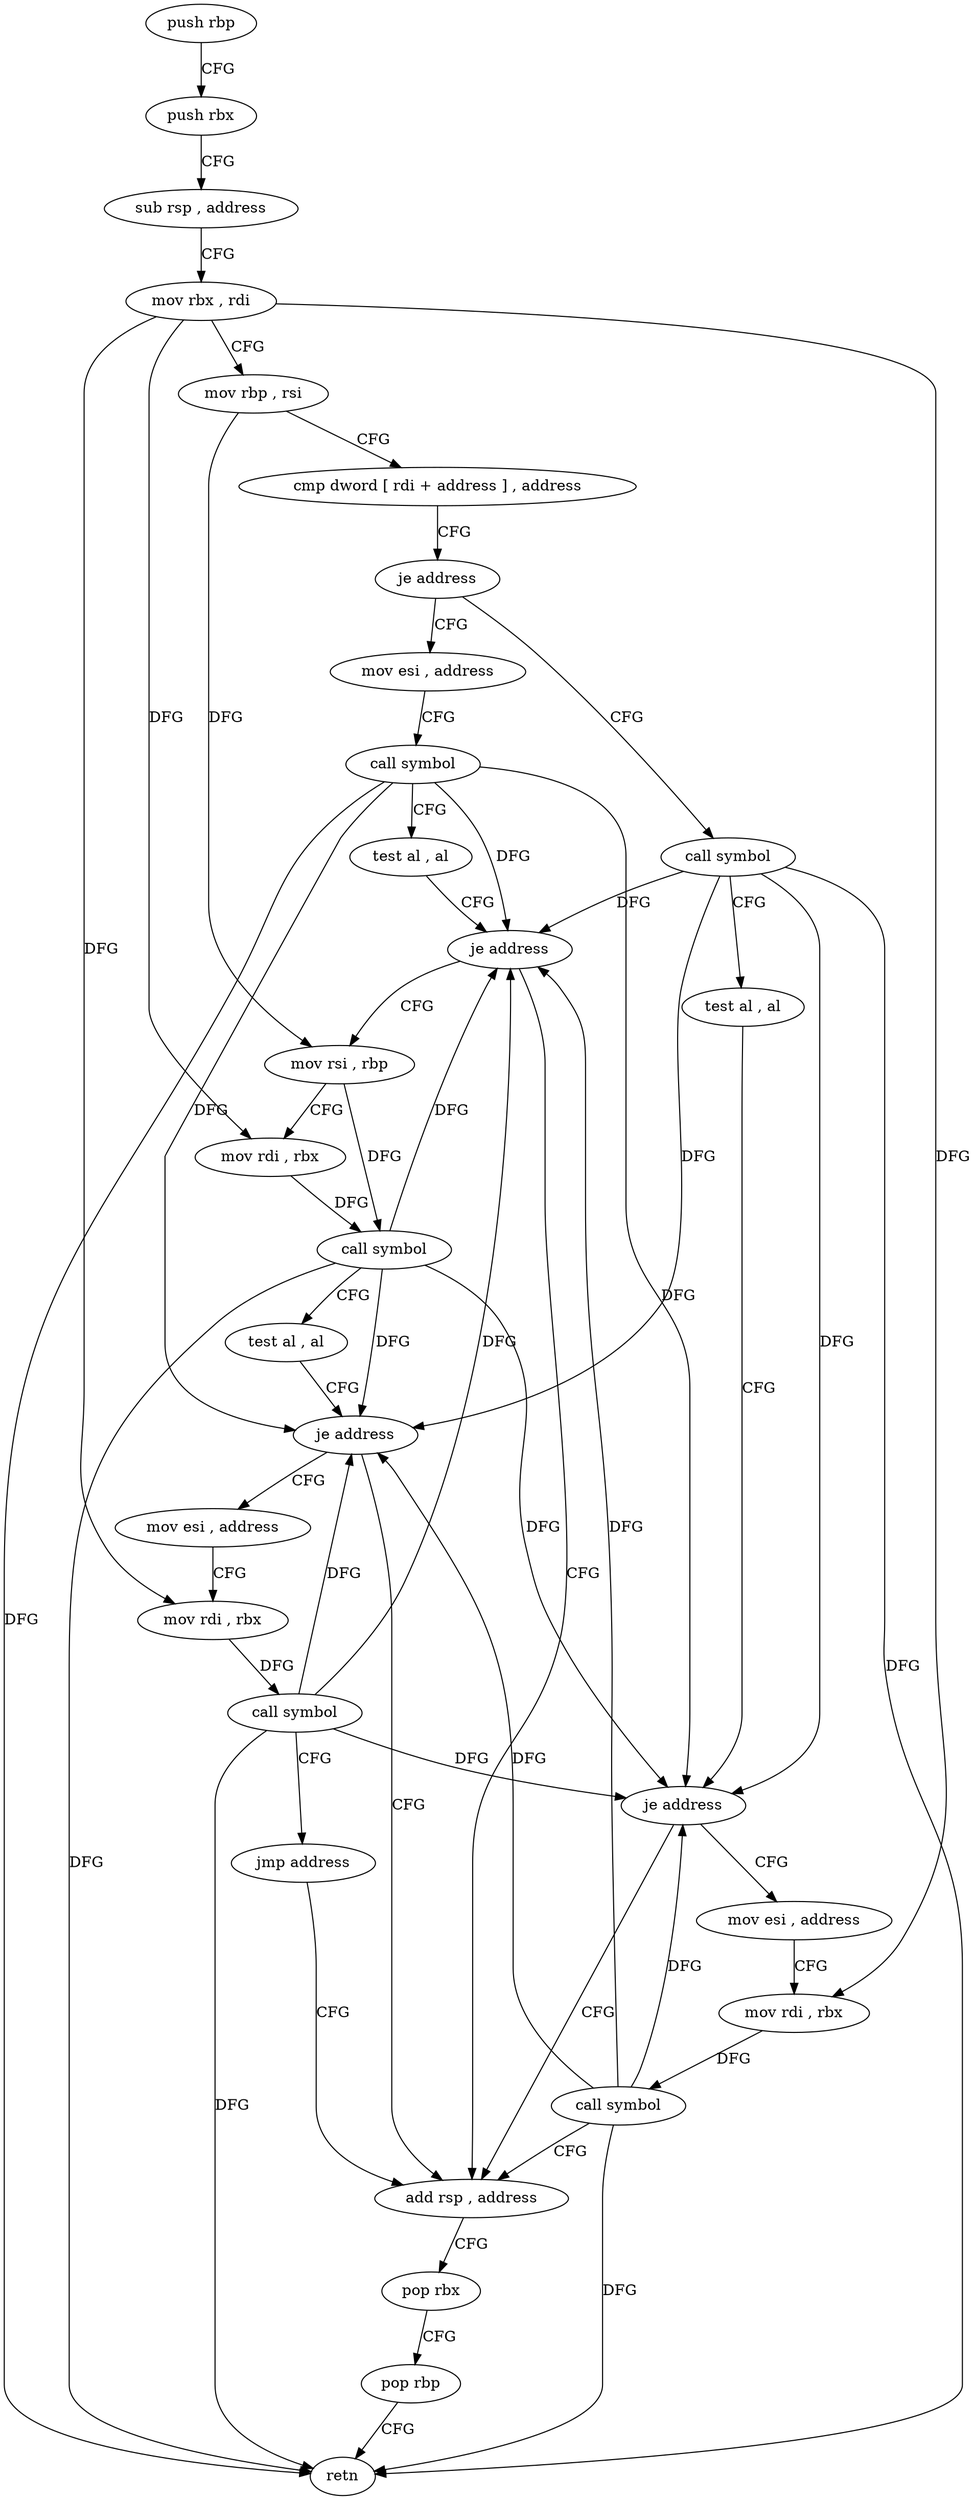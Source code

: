digraph "func" {
"107935" [label = "push rbp" ]
"107936" [label = "push rbx" ]
"107937" [label = "sub rsp , address" ]
"107941" [label = "mov rbx , rdi" ]
"107944" [label = "mov rbp , rsi" ]
"107947" [label = "cmp dword [ rdi + address ] , address" ]
"107951" [label = "je address" ]
"107982" [label = "mov esi , address" ]
"107953" [label = "call symbol" ]
"107987" [label = "call symbol" ]
"107992" [label = "test al , al" ]
"107994" [label = "je address" ]
"107975" [label = "add rsp , address" ]
"107996" [label = "mov rsi , rbp" ]
"107958" [label = "test al , al" ]
"107960" [label = "je address" ]
"107962" [label = "mov esi , address" ]
"107979" [label = "pop rbx" ]
"107980" [label = "pop rbp" ]
"107981" [label = "retn" ]
"107999" [label = "mov rdi , rbx" ]
"108002" [label = "call symbol" ]
"108007" [label = "test al , al" ]
"108009" [label = "je address" ]
"108011" [label = "mov esi , address" ]
"107967" [label = "mov rdi , rbx" ]
"107970" [label = "call symbol" ]
"108016" [label = "mov rdi , rbx" ]
"108019" [label = "call symbol" ]
"108024" [label = "jmp address" ]
"107935" -> "107936" [ label = "CFG" ]
"107936" -> "107937" [ label = "CFG" ]
"107937" -> "107941" [ label = "CFG" ]
"107941" -> "107944" [ label = "CFG" ]
"107941" -> "107999" [ label = "DFG" ]
"107941" -> "107967" [ label = "DFG" ]
"107941" -> "108016" [ label = "DFG" ]
"107944" -> "107947" [ label = "CFG" ]
"107944" -> "107996" [ label = "DFG" ]
"107947" -> "107951" [ label = "CFG" ]
"107951" -> "107982" [ label = "CFG" ]
"107951" -> "107953" [ label = "CFG" ]
"107982" -> "107987" [ label = "CFG" ]
"107953" -> "107958" [ label = "CFG" ]
"107953" -> "107994" [ label = "DFG" ]
"107953" -> "107960" [ label = "DFG" ]
"107953" -> "107981" [ label = "DFG" ]
"107953" -> "108009" [ label = "DFG" ]
"107987" -> "107992" [ label = "CFG" ]
"107987" -> "107994" [ label = "DFG" ]
"107987" -> "107960" [ label = "DFG" ]
"107987" -> "107981" [ label = "DFG" ]
"107987" -> "108009" [ label = "DFG" ]
"107992" -> "107994" [ label = "CFG" ]
"107994" -> "107975" [ label = "CFG" ]
"107994" -> "107996" [ label = "CFG" ]
"107975" -> "107979" [ label = "CFG" ]
"107996" -> "107999" [ label = "CFG" ]
"107996" -> "108002" [ label = "DFG" ]
"107958" -> "107960" [ label = "CFG" ]
"107960" -> "107975" [ label = "CFG" ]
"107960" -> "107962" [ label = "CFG" ]
"107962" -> "107967" [ label = "CFG" ]
"107979" -> "107980" [ label = "CFG" ]
"107980" -> "107981" [ label = "CFG" ]
"107999" -> "108002" [ label = "DFG" ]
"108002" -> "108007" [ label = "CFG" ]
"108002" -> "107994" [ label = "DFG" ]
"108002" -> "107960" [ label = "DFG" ]
"108002" -> "107981" [ label = "DFG" ]
"108002" -> "108009" [ label = "DFG" ]
"108007" -> "108009" [ label = "CFG" ]
"108009" -> "107975" [ label = "CFG" ]
"108009" -> "108011" [ label = "CFG" ]
"108011" -> "108016" [ label = "CFG" ]
"107967" -> "107970" [ label = "DFG" ]
"107970" -> "107975" [ label = "CFG" ]
"107970" -> "107994" [ label = "DFG" ]
"107970" -> "107960" [ label = "DFG" ]
"107970" -> "108009" [ label = "DFG" ]
"107970" -> "107981" [ label = "DFG" ]
"108016" -> "108019" [ label = "DFG" ]
"108019" -> "108024" [ label = "CFG" ]
"108019" -> "107994" [ label = "DFG" ]
"108019" -> "107960" [ label = "DFG" ]
"108019" -> "108009" [ label = "DFG" ]
"108019" -> "107981" [ label = "DFG" ]
"108024" -> "107975" [ label = "CFG" ]
}
